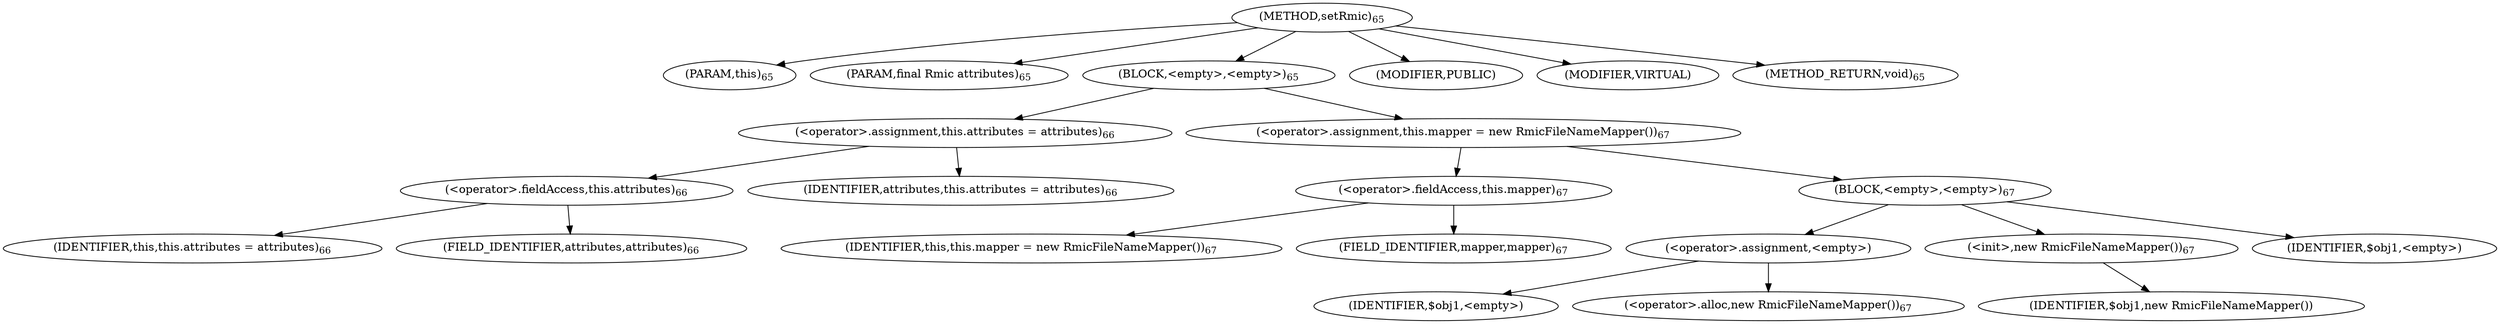 digraph "setRmic" {  
"103" [label = <(METHOD,setRmic)<SUB>65</SUB>> ]
"6" [label = <(PARAM,this)<SUB>65</SUB>> ]
"104" [label = <(PARAM,final Rmic attributes)<SUB>65</SUB>> ]
"105" [label = <(BLOCK,&lt;empty&gt;,&lt;empty&gt;)<SUB>65</SUB>> ]
"106" [label = <(&lt;operator&gt;.assignment,this.attributes = attributes)<SUB>66</SUB>> ]
"107" [label = <(&lt;operator&gt;.fieldAccess,this.attributes)<SUB>66</SUB>> ]
"5" [label = <(IDENTIFIER,this,this.attributes = attributes)<SUB>66</SUB>> ]
"108" [label = <(FIELD_IDENTIFIER,attributes,attributes)<SUB>66</SUB>> ]
"109" [label = <(IDENTIFIER,attributes,this.attributes = attributes)<SUB>66</SUB>> ]
"110" [label = <(&lt;operator&gt;.assignment,this.mapper = new RmicFileNameMapper())<SUB>67</SUB>> ]
"111" [label = <(&lt;operator&gt;.fieldAccess,this.mapper)<SUB>67</SUB>> ]
"112" [label = <(IDENTIFIER,this,this.mapper = new RmicFileNameMapper())<SUB>67</SUB>> ]
"113" [label = <(FIELD_IDENTIFIER,mapper,mapper)<SUB>67</SUB>> ]
"114" [label = <(BLOCK,&lt;empty&gt;,&lt;empty&gt;)<SUB>67</SUB>> ]
"115" [label = <(&lt;operator&gt;.assignment,&lt;empty&gt;)> ]
"116" [label = <(IDENTIFIER,$obj1,&lt;empty&gt;)> ]
"117" [label = <(&lt;operator&gt;.alloc,new RmicFileNameMapper())<SUB>67</SUB>> ]
"118" [label = <(&lt;init&gt;,new RmicFileNameMapper())<SUB>67</SUB>> ]
"119" [label = <(IDENTIFIER,$obj1,new RmicFileNameMapper())> ]
"120" [label = <(IDENTIFIER,$obj1,&lt;empty&gt;)> ]
"121" [label = <(MODIFIER,PUBLIC)> ]
"122" [label = <(MODIFIER,VIRTUAL)> ]
"123" [label = <(METHOD_RETURN,void)<SUB>65</SUB>> ]
  "103" -> "6" 
  "103" -> "104" 
  "103" -> "105" 
  "103" -> "121" 
  "103" -> "122" 
  "103" -> "123" 
  "105" -> "106" 
  "105" -> "110" 
  "106" -> "107" 
  "106" -> "109" 
  "107" -> "5" 
  "107" -> "108" 
  "110" -> "111" 
  "110" -> "114" 
  "111" -> "112" 
  "111" -> "113" 
  "114" -> "115" 
  "114" -> "118" 
  "114" -> "120" 
  "115" -> "116" 
  "115" -> "117" 
  "118" -> "119" 
}
